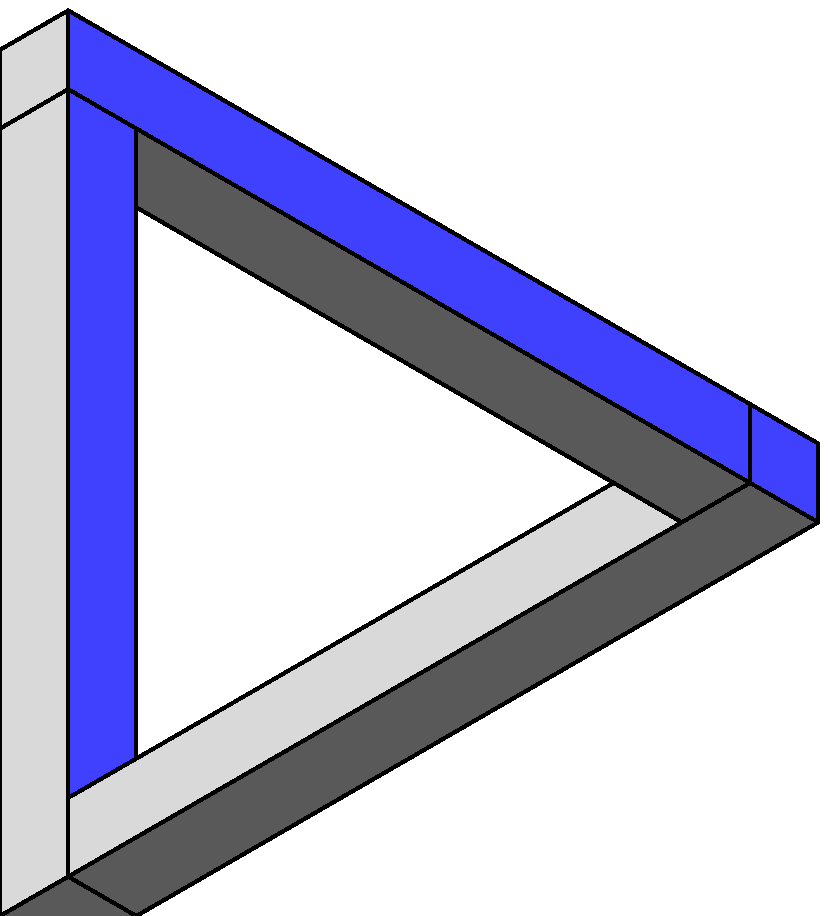 % -*- coding: iso-8859-15 -*-
%%% fichier illusions.mp
%%% figures impossibles
%%% Y. Henel 2004-02-22

%%% configuration
%%% vous pouvez changer les valeurs des variables ci-dessous

numeric u; u=10cm;

numeric long, larg; long=u; larg=.1u;  

numeric rotat; rotat:=30;

boolean avec_couleur;
%%% commentez l'une des deux égalités ci-dessous :
% avec_couleur=false;  % pas de couleur 
avec_couleur=true;    % de la couleur
%%% on peut redéfinir les couleurs ici :
color couleur[];
couleur1 = 0.35white; 
couleur2 = 0.85white;
couleur3 = 0.75blue+.25white;
%%%% fin de la partie configuration

%%%%%%%%%%%%%%%%%%%%%%%%%%%%%%%%%%%%%%%%%%%%%%%%%%
%%% constantes
%%% ne pas toucher !
pair V[], v[];

v1=dir 60; v2=dir(-60);
V1=long*v1; V3=larg*right; V2=larg*v2;
%%%%%%%%%%%%%%%%%%%%%%%%%%%%%%%%%%%%%%%%%%%%%%%%%%

beginfig(1);
  z0=origin;        z1=z0 shifted V2;
  z2=z1 shifted V3; z3=z0 shifted V3;
  for i=0 upto 3:
    z[4+i] = z[i] shifted V1;
  endfor;
  z.aa = z2 shifted up;
  z.a= whatever[z2,z.aa]=whatever[z3,z7];
  z.b=z.a shifted right;
  z8= whatever[z.a,z.b]=whatever[z2,z6];
  numeric langle;
  langle= 180 - angle(z2-z3);  

  for i=0 upto 8:
    z[10+i] = z[i] rotatedabout(z0,rotat);
  endfor;
  for i=0 upto 8:
    z[20+i] = (z[10+i] rotatedabout(z13, langle)) shifted (z17-z13);
  endfor;
  for i=0 upto 8:
    z[30+i] = (z[10+i] rotatedabout(z13, 120)) shifted (z27-z13);
  endfor;

  if avec_couleur:
    for i=0 upto 8: z[40+i]=z[10+i]; z[50+i] = z[20+i]; endfor;
    for i=1 upto 3:
      fill z[10*i+16]--z[10*i+17]--z[10*i+6]--z[10*i+18]--cycle withcolor couleur[i];
      fill z[20+10*i]--z[20+10*i+3]--z[10*i]--z[10*i+1]--cycle withcolor couleur[i];
    endfor;
  fi

  pickup pencircle scaled .5mm;
  for k=1 upto 3:
    draw for j=0 upto 3: z[10*k+j]-- endfor cycle;
    draw z[10*k+4]--z[10*k+7]--z[10*k+6];
    for i=0, 3: draw z[10*k+i]--z[10*k+4+i]; endfor;
    draw z[10*k+6]--z[10*k+8];
  endfor;

% pendant la construction, repères :  
%  dotlabels(30,31,32,33,34,35,36,37,38);

endfig;

end